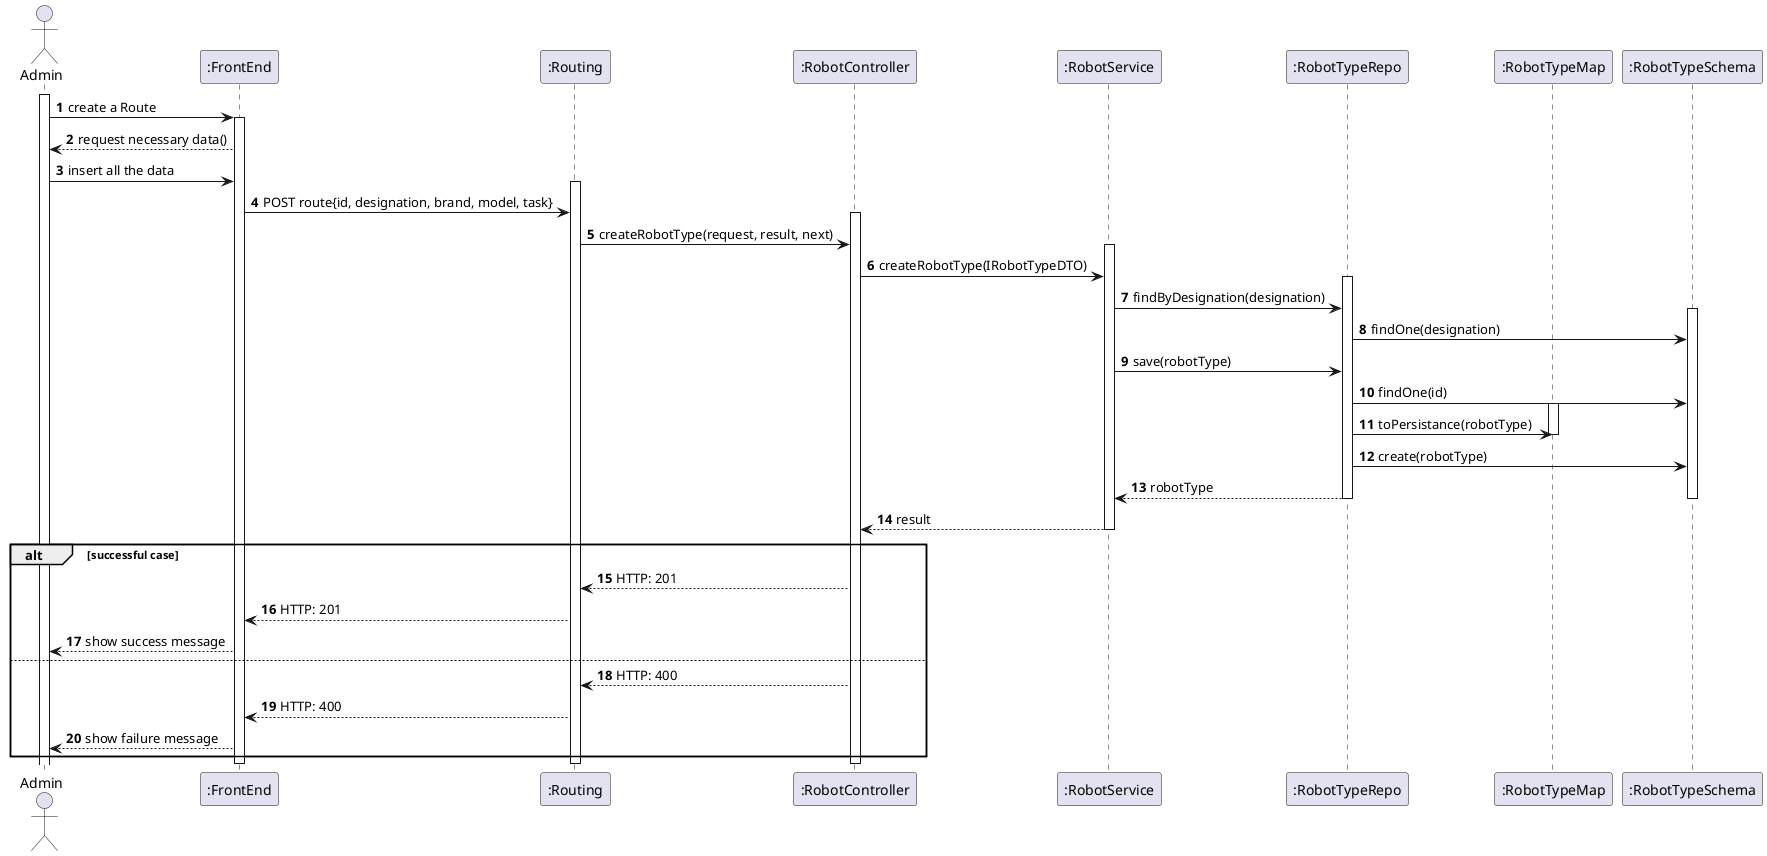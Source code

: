 @startuml
autonumber
'hide footbox
actor "Admin" as admin

participant ":FrontEnd" as sys
participant ":Routing" as route
participant ":RobotController" as ctrl
participant ":RobotService" as srvc
participant ":RobotTypeRepo" as repo
participant ":RobotTypeMap" as rtMap
participant ":RobotTypeSchema" as rtSchema

activate admin
admin -> sys: create a Route
activate sys
sys --> admin: request necessary data()
admin -> sys : insert all the data
activate route
sys -> route: POST route{id, designation, brand, model, task}
activate ctrl
route -> ctrl: createRobotType(request, result, next)
activate srvc
ctrl -> srvc: createRobotType(IRobotTypeDTO)
activate repo
srvc -> repo: findByDesignation(designation)
activate rtSchema
repo -> rtSchema: findOne(designation)
srvc -> repo: save(robotType)
repo -> rtSchema: findOne(id) 
activate rtMap
repo -> rtMap: toPersistance(robotType)
deactivate rtMap
repo -> rtSchema: create(robotType)
repo --> srvc: robotType
deactivate rtSchema
deactivate repo
srvc --> ctrl: result
deactivate srvc

alt successful case
    ctrl --> route : HTTP: 201
    route --> sys: HTTP: 201
    sys --> admin: show success message
else
    ctrl --> route : HTTP: 400
    route --> sys: HTTP: 400
    sys --> admin: show failure message
end

deactivate ctrl
deactivate route
deactivate sys
@enduml